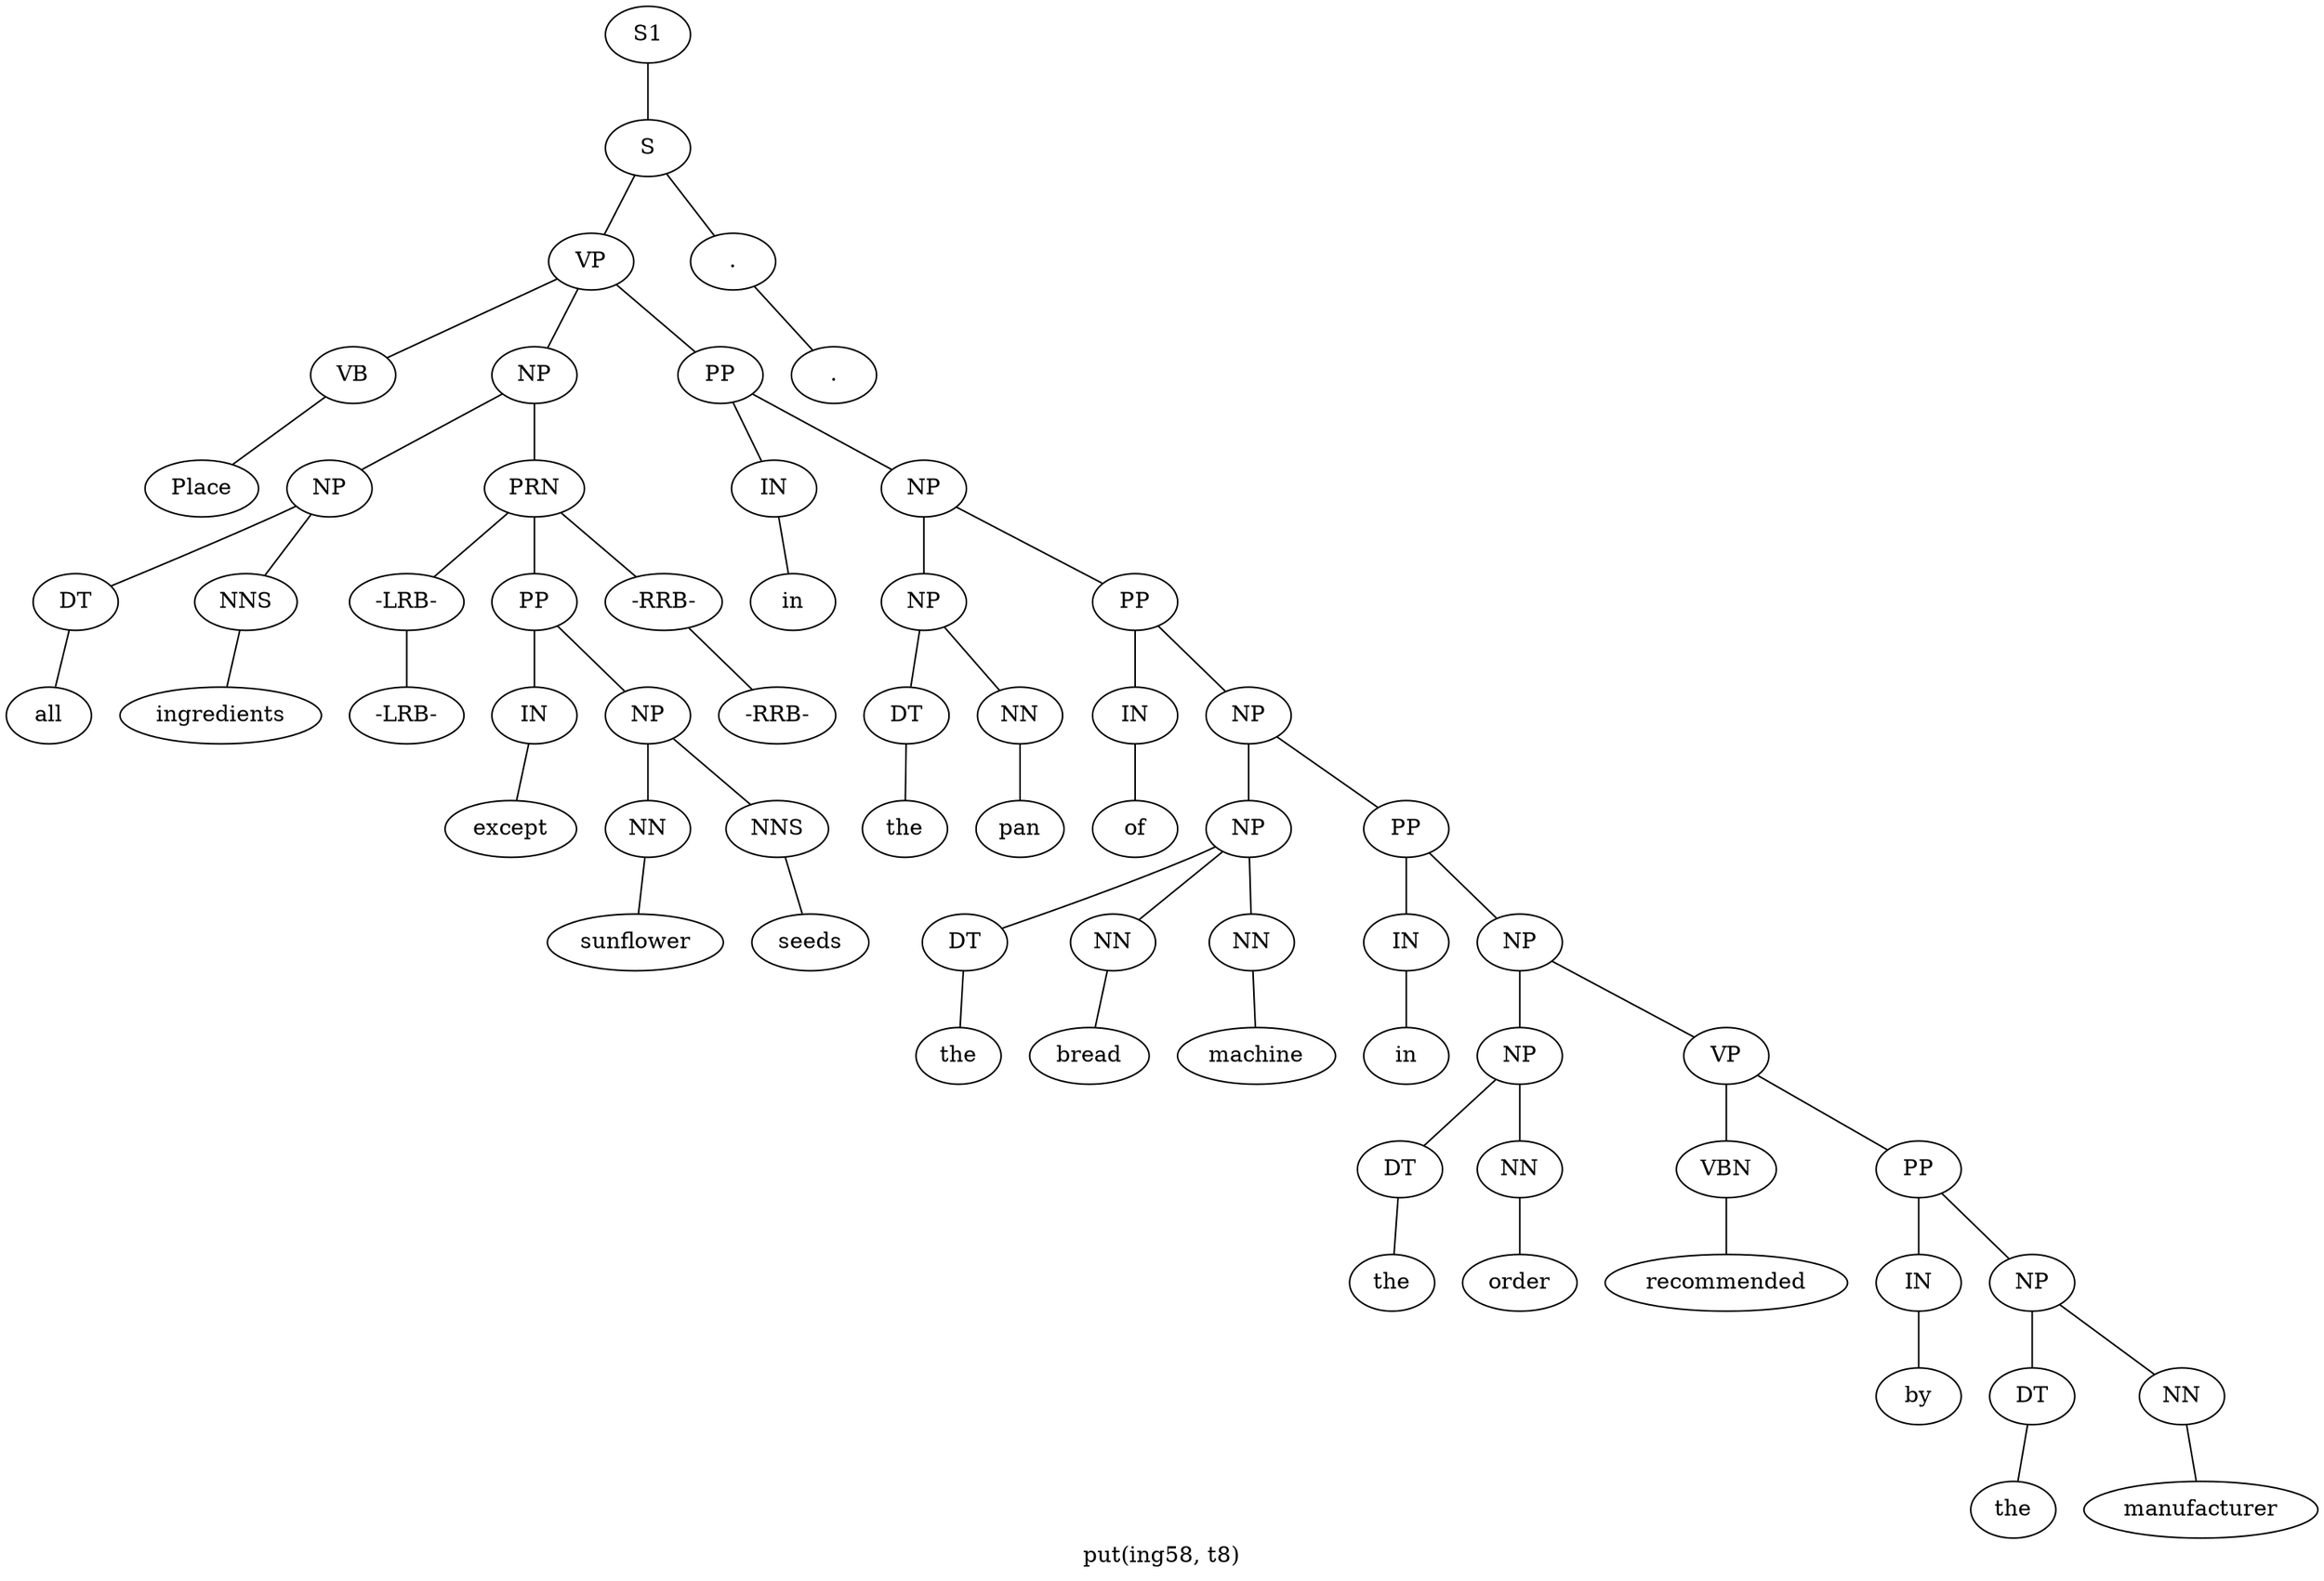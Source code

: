 graph SyntaxGraph {
	label = "put(ing58, t8)";
	Node0 [label="S1"];
	Node1 [label="S"];
	Node2 [label="VP"];
	Node3 [label="VB"];
	Node4 [label="Place"];
	Node5 [label="NP"];
	Node6 [label="NP"];
	Node7 [label="DT"];
	Node8 [label="all"];
	Node9 [label="NNS"];
	Node10 [label="ingredients"];
	Node11 [label="PRN"];
	Node12 [label="-LRB-"];
	Node13 [label="-LRB-"];
	Node14 [label="PP"];
	Node15 [label="IN"];
	Node16 [label="except"];
	Node17 [label="NP"];
	Node18 [label="NN"];
	Node19 [label="sunflower"];
	Node20 [label="NNS"];
	Node21 [label="seeds"];
	Node22 [label="-RRB-"];
	Node23 [label="-RRB-"];
	Node24 [label="PP"];
	Node25 [label="IN"];
	Node26 [label="in"];
	Node27 [label="NP"];
	Node28 [label="NP"];
	Node29 [label="DT"];
	Node30 [label="the"];
	Node31 [label="NN"];
	Node32 [label="pan"];
	Node33 [label="PP"];
	Node34 [label="IN"];
	Node35 [label="of"];
	Node36 [label="NP"];
	Node37 [label="NP"];
	Node38 [label="DT"];
	Node39 [label="the"];
	Node40 [label="NN"];
	Node41 [label="bread"];
	Node42 [label="NN"];
	Node43 [label="machine"];
	Node44 [label="PP"];
	Node45 [label="IN"];
	Node46 [label="in"];
	Node47 [label="NP"];
	Node48 [label="NP"];
	Node49 [label="DT"];
	Node50 [label="the"];
	Node51 [label="NN"];
	Node52 [label="order"];
	Node53 [label="VP"];
	Node54 [label="VBN"];
	Node55 [label="recommended"];
	Node56 [label="PP"];
	Node57 [label="IN"];
	Node58 [label="by"];
	Node59 [label="NP"];
	Node60 [label="DT"];
	Node61 [label="the"];
	Node62 [label="NN"];
	Node63 [label="manufacturer"];
	Node64 [label="."];
	Node65 [label="."];

	Node0 -- Node1;
	Node1 -- Node2;
	Node1 -- Node64;
	Node2 -- Node3;
	Node2 -- Node5;
	Node2 -- Node24;
	Node3 -- Node4;
	Node5 -- Node6;
	Node5 -- Node11;
	Node6 -- Node7;
	Node6 -- Node9;
	Node7 -- Node8;
	Node9 -- Node10;
	Node11 -- Node12;
	Node11 -- Node14;
	Node11 -- Node22;
	Node12 -- Node13;
	Node14 -- Node15;
	Node14 -- Node17;
	Node15 -- Node16;
	Node17 -- Node18;
	Node17 -- Node20;
	Node18 -- Node19;
	Node20 -- Node21;
	Node22 -- Node23;
	Node24 -- Node25;
	Node24 -- Node27;
	Node25 -- Node26;
	Node27 -- Node28;
	Node27 -- Node33;
	Node28 -- Node29;
	Node28 -- Node31;
	Node29 -- Node30;
	Node31 -- Node32;
	Node33 -- Node34;
	Node33 -- Node36;
	Node34 -- Node35;
	Node36 -- Node37;
	Node36 -- Node44;
	Node37 -- Node38;
	Node37 -- Node40;
	Node37 -- Node42;
	Node38 -- Node39;
	Node40 -- Node41;
	Node42 -- Node43;
	Node44 -- Node45;
	Node44 -- Node47;
	Node45 -- Node46;
	Node47 -- Node48;
	Node47 -- Node53;
	Node48 -- Node49;
	Node48 -- Node51;
	Node49 -- Node50;
	Node51 -- Node52;
	Node53 -- Node54;
	Node53 -- Node56;
	Node54 -- Node55;
	Node56 -- Node57;
	Node56 -- Node59;
	Node57 -- Node58;
	Node59 -- Node60;
	Node59 -- Node62;
	Node60 -- Node61;
	Node62 -- Node63;
	Node64 -- Node65;
}